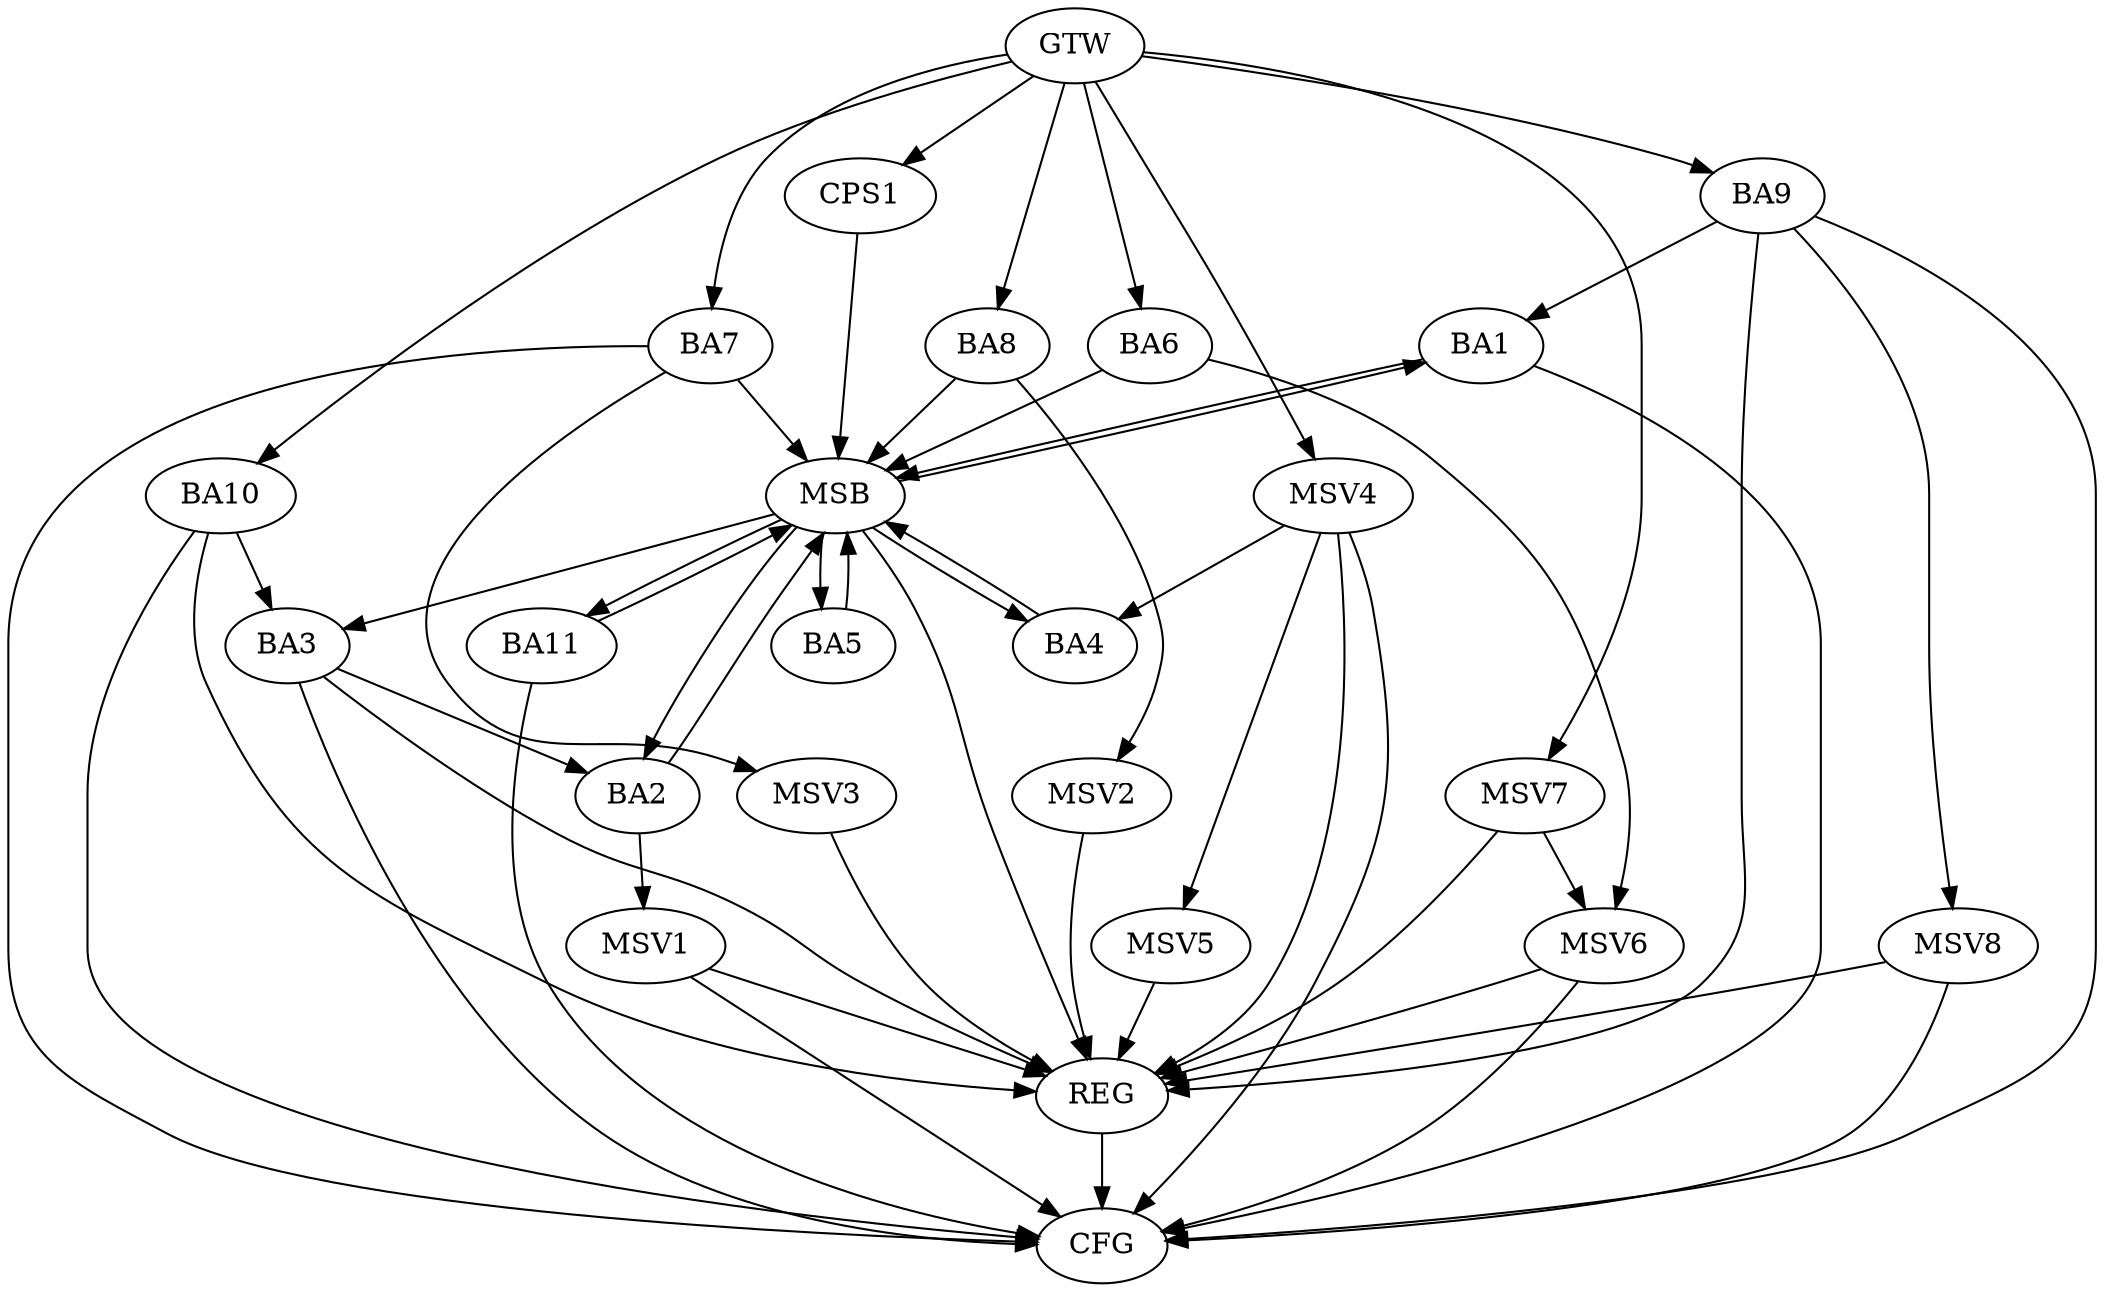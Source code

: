 strict digraph G {
  BA1 [ label="BA1" ];
  BA2 [ label="BA2" ];
  BA3 [ label="BA3" ];
  BA4 [ label="BA4" ];
  BA5 [ label="BA5" ];
  BA6 [ label="BA6" ];
  BA7 [ label="BA7" ];
  BA8 [ label="BA8" ];
  BA9 [ label="BA9" ];
  BA10 [ label="BA10" ];
  BA11 [ label="BA11" ];
  CPS1 [ label="CPS1" ];
  GTW [ label="GTW" ];
  REG [ label="REG" ];
  MSB [ label="MSB" ];
  CFG [ label="CFG" ];
  MSV1 [ label="MSV1" ];
  MSV2 [ label="MSV2" ];
  MSV3 [ label="MSV3" ];
  MSV4 [ label="MSV4" ];
  MSV5 [ label="MSV5" ];
  MSV6 [ label="MSV6" ];
  MSV7 [ label="MSV7" ];
  MSV8 [ label="MSV8" ];
  BA3 -> BA2;
  BA9 -> BA1;
  BA10 -> BA3;
  GTW -> BA6;
  GTW -> BA7;
  GTW -> BA8;
  GTW -> BA9;
  GTW -> BA10;
  GTW -> CPS1;
  BA3 -> REG;
  BA9 -> REG;
  BA10 -> REG;
  BA1 -> MSB;
  MSB -> BA2;
  MSB -> REG;
  BA2 -> MSB;
  MSB -> BA1;
  BA4 -> MSB;
  BA5 -> MSB;
  BA6 -> MSB;
  MSB -> BA3;
  BA7 -> MSB;
  BA8 -> MSB;
  MSB -> BA4;
  BA11 -> MSB;
  MSB -> BA5;
  CPS1 -> MSB;
  MSB -> BA11;
  BA7 -> CFG;
  BA10 -> CFG;
  BA9 -> CFG;
  BA11 -> CFG;
  BA1 -> CFG;
  REG -> CFG;
  BA3 -> CFG;
  BA2 -> MSV1;
  MSV1 -> REG;
  MSV1 -> CFG;
  BA8 -> MSV2;
  MSV2 -> REG;
  BA7 -> MSV3;
  MSV3 -> REG;
  MSV4 -> BA4;
  GTW -> MSV4;
  MSV4 -> REG;
  MSV4 -> CFG;
  MSV4 -> MSV5;
  MSV5 -> REG;
  BA6 -> MSV6;
  MSV6 -> REG;
  MSV6 -> CFG;
  MSV7 -> MSV6;
  GTW -> MSV7;
  MSV7 -> REG;
  BA9 -> MSV8;
  MSV8 -> REG;
  MSV8 -> CFG;
}
